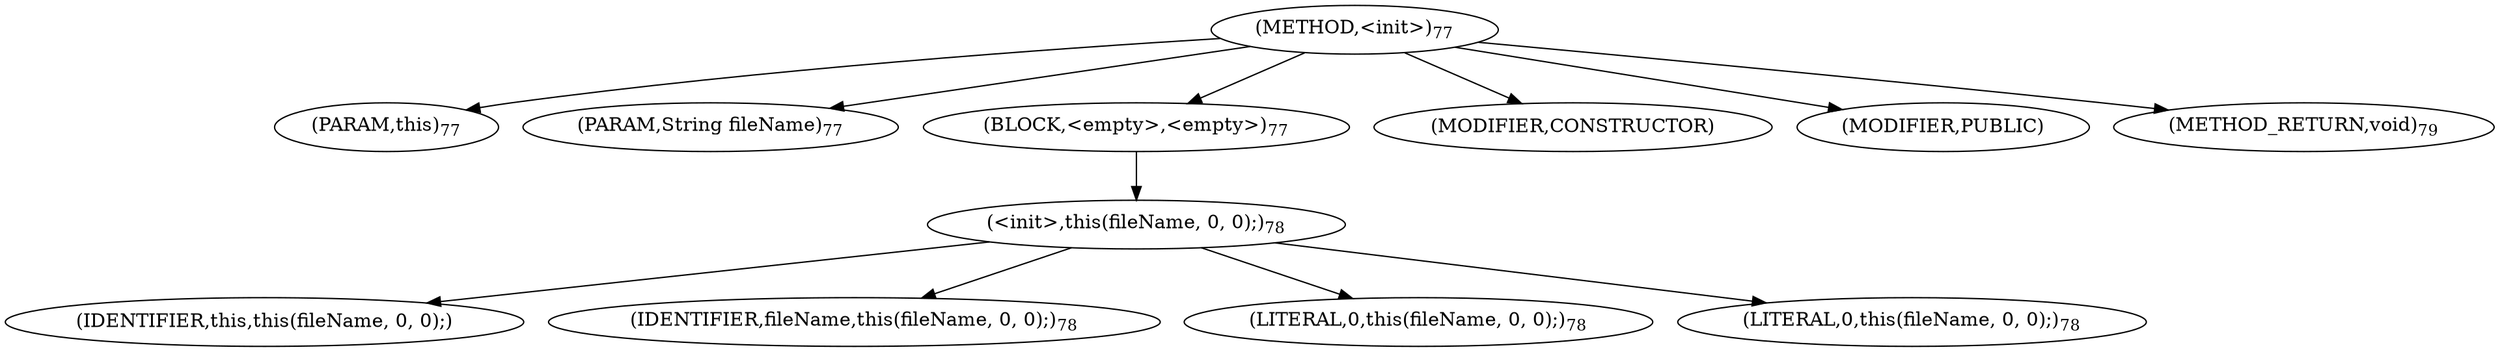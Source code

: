 digraph "&lt;init&gt;" {  
"45" [label = <(METHOD,&lt;init&gt;)<SUB>77</SUB>> ]
"8" [label = <(PARAM,this)<SUB>77</SUB>> ]
"46" [label = <(PARAM,String fileName)<SUB>77</SUB>> ]
"47" [label = <(BLOCK,&lt;empty&gt;,&lt;empty&gt;)<SUB>77</SUB>> ]
"48" [label = <(&lt;init&gt;,this(fileName, 0, 0);)<SUB>78</SUB>> ]
"7" [label = <(IDENTIFIER,this,this(fileName, 0, 0);)> ]
"49" [label = <(IDENTIFIER,fileName,this(fileName, 0, 0);)<SUB>78</SUB>> ]
"50" [label = <(LITERAL,0,this(fileName, 0, 0);)<SUB>78</SUB>> ]
"51" [label = <(LITERAL,0,this(fileName, 0, 0);)<SUB>78</SUB>> ]
"52" [label = <(MODIFIER,CONSTRUCTOR)> ]
"53" [label = <(MODIFIER,PUBLIC)> ]
"54" [label = <(METHOD_RETURN,void)<SUB>79</SUB>> ]
  "45" -> "8" 
  "45" -> "46" 
  "45" -> "47" 
  "45" -> "52" 
  "45" -> "53" 
  "45" -> "54" 
  "47" -> "48" 
  "48" -> "7" 
  "48" -> "49" 
  "48" -> "50" 
  "48" -> "51" 
}
